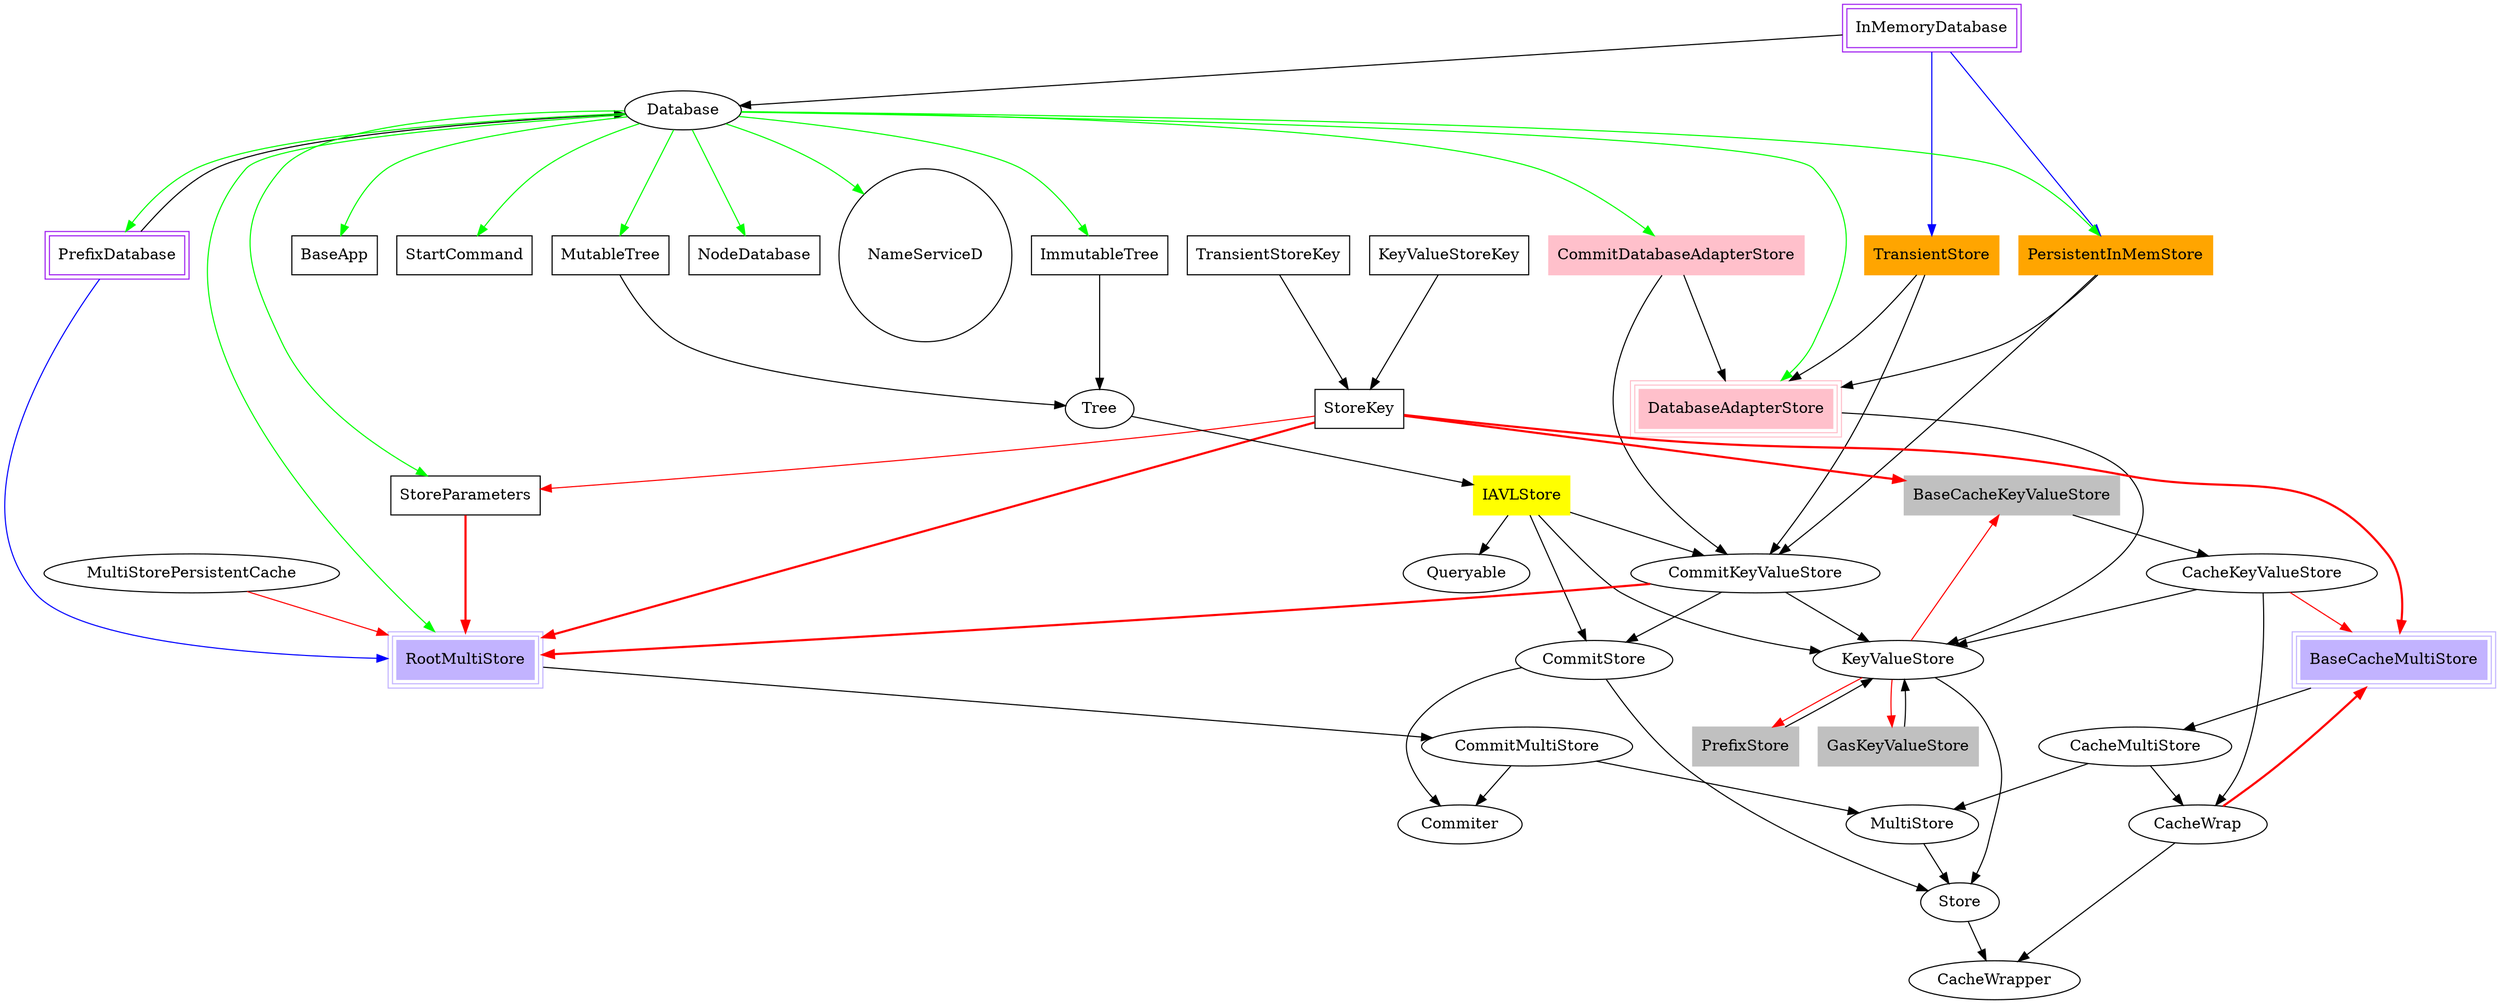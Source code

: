digraph StorageProtocols {
    //rankdir="LR"
    BaseCacheKeyValueStore [shape=box,style=filled,color="grey"]
    BaseCacheMultiStore [shape=box,peripheries=3,style=filled,color=".7 .3 1.0"] // Database.write()
    RootMultiStore [shape=box,peripheries=3,style=filled,color=".7 .3 1.0"] // Database.get()
    CommitDatabaseAdapterStore [shape=box,style=filled,color="pink"]
    PersistentInMemStore [shape=box,style=filled,color="orange"]
    IAVLStore [shape=box,style=filled,color="yellow"]
    TransientStore [shape=box,style=filled,color="orange"]
    DatabaseAdapterStore [shape=box,peripheries=3,style=filled,color="pink"]
    PrefixStore [shape=box,style=filled,color="grey"]
    GasKeyValueStore [shape=box,style=filled,color="grey"]


    BaseCacheKeyValueStore -> CacheKeyValueStore
    IAVLStore -> CommitKeyValueStore
    IAVLStore -> CommitStore
    IAVLStore -> KeyValueStore
    IAVLStore -> Queryable
 
    TransientStore -> CommitKeyValueStore
    TransientStore -> DatabaseAdapterStore

    PrefixStore -> KeyValueStore
    GasKeyValueStore -> KeyValueStore
    KeyValueStore -> GasKeyValueStore[color="red"]
    KeyValueStore -> PrefixStore[color="red"]

    CommitDatabaseAdapterStore -> DatabaseAdapterStore
    CommitDatabaseAdapterStore -> CommitKeyValueStore

    PersistentInMemStore -> CommitKeyValueStore
    PersistentInMemStore -> DatabaseAdapterStore

    DatabaseAdapterStore -> KeyValueStore

    CacheWrap -> CacheWrapper
    CacheKeyValueStore -> KeyValueStore
    CacheKeyValueStore -> CacheWrap
    CommitKeyValueStore -> CommitStore 
    CommitKeyValueStore -> KeyValueStore

    Store -> CacheWrapper


    CommitStore -> Commiter
    CommitStore -> Store

    BaseCacheMultiStore -> CacheMultiStore

    CacheMultiStore -> MultiStore
    CacheMultiStore -> CacheWrap
    CommitMultiStore -> Commiter

    CommitMultiStore -> MultiStore

    KeyValueStore -> Store

    RootMultiStore -> CommitMultiStore

    MultiStore -> Store

     MultiStorePersistentCache


    StoreKey [shape=box]
    KeyValueStoreKey [shape=box]
    TransientStoreKey [shape=box]
    
    KeyValueStoreKey -> StoreKey

    TransientStoreKey -> StoreKey

    StoreParameters[shape=box]
    BaseApp[shape=box]
    StartCommand[shape=box]
    StoreParameters[shape=box]

    InMemoryDatabase[shape=box,peripheries=2,color="purple"]
    PrefixDatabase[shape=box,peripheries=2,color="purple"]

    InMemoryDatabase -> Database

    PrefixDatabase -> Database

    Database -> RootMultiStore[color="green"]
    InMemoryDatabase -> TransientStore[color="blue"]
    InMemoryDatabase -> PersistentInMemStore[color="blue"]
    PrefixDatabase -> RootMultiStore[color="blue"]

    ImmutableTree [shape=box]
    MutableTree [shape=box]
    NodeDatabase [shape=box]
    NameServiceD [shape=circle]


    Database -> PrefixDatabase [color="green"]
    Database -> StartCommand [color="green"]
    Database -> BaseApp [color="green"]
    Database -> StoreParameters [color="green"]
    Database -> PersistentInMemStore [color="green"]
    Database -> CommitDatabaseAdapterStore [color="green"]
    Database -> DatabaseAdapterStore [color="green"]
    CacheKeyValueStore -> BaseCacheMultiStore [color="red"]
    Database -> ImmutableTree [color="green"]
    Database -> MutableTree [color="green"]
    Database -> NodeDatabase [color="green"]
    Database -> NameServiceD [color="green"]

    Tree -> IAVLStore
    ImmutableTree -> Tree
    MutableTree -> Tree


    CommitKeyValueStore -> RootMultiStore [style=bold,color="red"]
    MultiStorePersistentCache -> RootMultiStore  [color="red"]
    StoreParameters -> RootMultiStore [style=bold,color="red"]

    KeyValueStore -> BaseCacheKeyValueStore [color="red"]
    StoreKey -> BaseCacheKeyValueStore [style=bold,color="red"]
    CacheWrap -> BaseCacheMultiStore [style=bold,color="red"]

    StoreKey -> RootMultiStore [style=bold,color="red"]
    StoreKey -> BaseCacheMultiStore [style=bold,color="red"]

    StoreKey -> StoreParameters[color="red"]

}